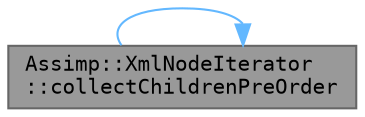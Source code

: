 digraph "Assimp::XmlNodeIterator::collectChildrenPreOrder"
{
 // LATEX_PDF_SIZE
  bgcolor="transparent";
  edge [fontname=Terminal,fontsize=10,labelfontname=Helvetica,labelfontsize=10];
  node [fontname=Terminal,fontsize=10,shape=box,height=0.2,width=0.4];
  rankdir="LR";
  Node1 [label="Assimp::XmlNodeIterator\l::collectChildrenPreOrder",height=0.2,width=0.4,color="gray40", fillcolor="grey60", style="filled", fontcolor="black",tooltip="Will iterate through all children in pre-order iteration."];
  Node1 -> Node1 [color="steelblue1",style="solid"];
}
